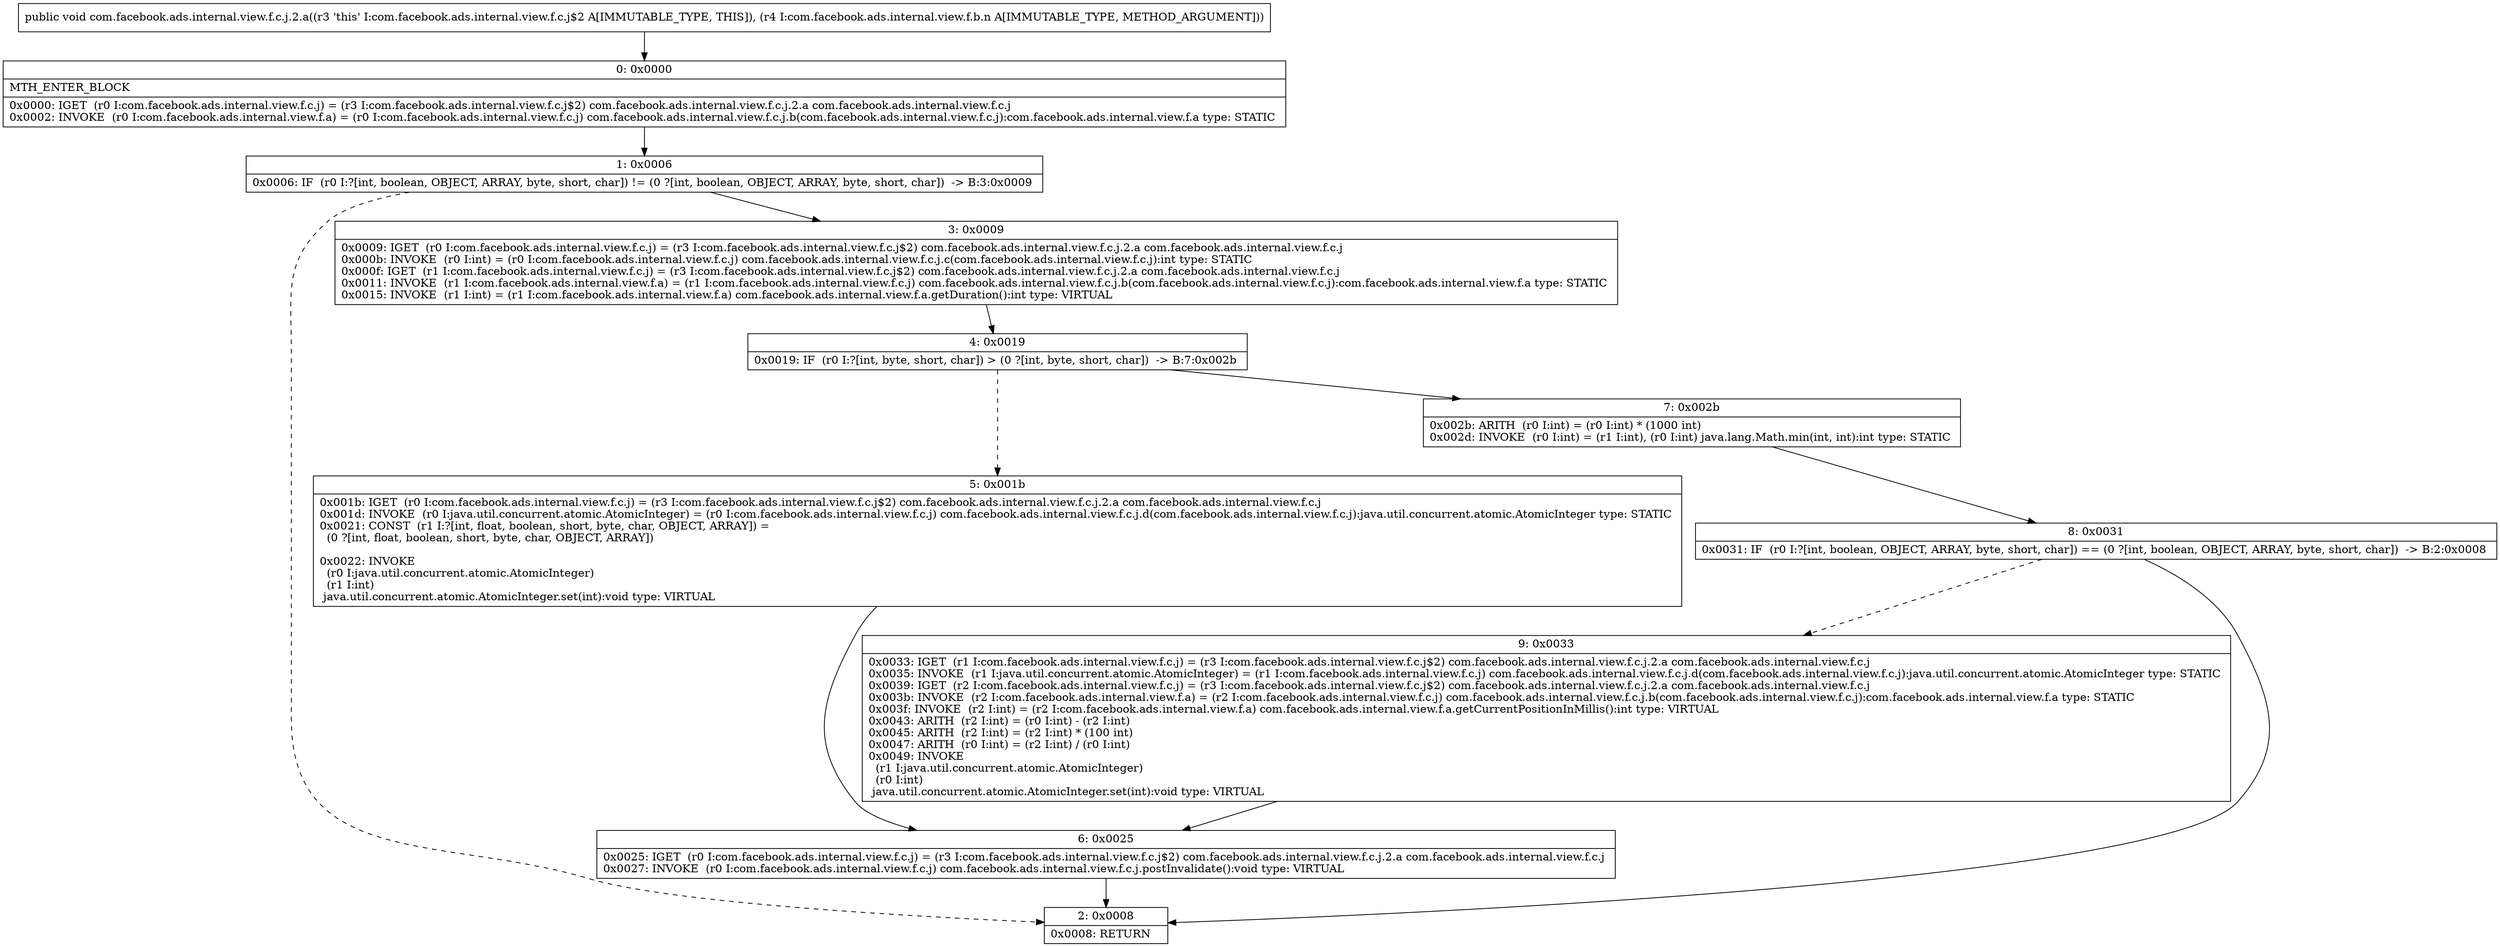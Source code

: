 digraph "CFG forcom.facebook.ads.internal.view.f.c.j.2.a(Lcom\/facebook\/ads\/internal\/view\/f\/b\/n;)V" {
Node_0 [shape=record,label="{0\:\ 0x0000|MTH_ENTER_BLOCK\l|0x0000: IGET  (r0 I:com.facebook.ads.internal.view.f.c.j) = (r3 I:com.facebook.ads.internal.view.f.c.j$2) com.facebook.ads.internal.view.f.c.j.2.a com.facebook.ads.internal.view.f.c.j \l0x0002: INVOKE  (r0 I:com.facebook.ads.internal.view.f.a) = (r0 I:com.facebook.ads.internal.view.f.c.j) com.facebook.ads.internal.view.f.c.j.b(com.facebook.ads.internal.view.f.c.j):com.facebook.ads.internal.view.f.a type: STATIC \l}"];
Node_1 [shape=record,label="{1\:\ 0x0006|0x0006: IF  (r0 I:?[int, boolean, OBJECT, ARRAY, byte, short, char]) != (0 ?[int, boolean, OBJECT, ARRAY, byte, short, char])  \-\> B:3:0x0009 \l}"];
Node_2 [shape=record,label="{2\:\ 0x0008|0x0008: RETURN   \l}"];
Node_3 [shape=record,label="{3\:\ 0x0009|0x0009: IGET  (r0 I:com.facebook.ads.internal.view.f.c.j) = (r3 I:com.facebook.ads.internal.view.f.c.j$2) com.facebook.ads.internal.view.f.c.j.2.a com.facebook.ads.internal.view.f.c.j \l0x000b: INVOKE  (r0 I:int) = (r0 I:com.facebook.ads.internal.view.f.c.j) com.facebook.ads.internal.view.f.c.j.c(com.facebook.ads.internal.view.f.c.j):int type: STATIC \l0x000f: IGET  (r1 I:com.facebook.ads.internal.view.f.c.j) = (r3 I:com.facebook.ads.internal.view.f.c.j$2) com.facebook.ads.internal.view.f.c.j.2.a com.facebook.ads.internal.view.f.c.j \l0x0011: INVOKE  (r1 I:com.facebook.ads.internal.view.f.a) = (r1 I:com.facebook.ads.internal.view.f.c.j) com.facebook.ads.internal.view.f.c.j.b(com.facebook.ads.internal.view.f.c.j):com.facebook.ads.internal.view.f.a type: STATIC \l0x0015: INVOKE  (r1 I:int) = (r1 I:com.facebook.ads.internal.view.f.a) com.facebook.ads.internal.view.f.a.getDuration():int type: VIRTUAL \l}"];
Node_4 [shape=record,label="{4\:\ 0x0019|0x0019: IF  (r0 I:?[int, byte, short, char]) \> (0 ?[int, byte, short, char])  \-\> B:7:0x002b \l}"];
Node_5 [shape=record,label="{5\:\ 0x001b|0x001b: IGET  (r0 I:com.facebook.ads.internal.view.f.c.j) = (r3 I:com.facebook.ads.internal.view.f.c.j$2) com.facebook.ads.internal.view.f.c.j.2.a com.facebook.ads.internal.view.f.c.j \l0x001d: INVOKE  (r0 I:java.util.concurrent.atomic.AtomicInteger) = (r0 I:com.facebook.ads.internal.view.f.c.j) com.facebook.ads.internal.view.f.c.j.d(com.facebook.ads.internal.view.f.c.j):java.util.concurrent.atomic.AtomicInteger type: STATIC \l0x0021: CONST  (r1 I:?[int, float, boolean, short, byte, char, OBJECT, ARRAY]) = \l  (0 ?[int, float, boolean, short, byte, char, OBJECT, ARRAY])\l \l0x0022: INVOKE  \l  (r0 I:java.util.concurrent.atomic.AtomicInteger)\l  (r1 I:int)\l java.util.concurrent.atomic.AtomicInteger.set(int):void type: VIRTUAL \l}"];
Node_6 [shape=record,label="{6\:\ 0x0025|0x0025: IGET  (r0 I:com.facebook.ads.internal.view.f.c.j) = (r3 I:com.facebook.ads.internal.view.f.c.j$2) com.facebook.ads.internal.view.f.c.j.2.a com.facebook.ads.internal.view.f.c.j \l0x0027: INVOKE  (r0 I:com.facebook.ads.internal.view.f.c.j) com.facebook.ads.internal.view.f.c.j.postInvalidate():void type: VIRTUAL \l}"];
Node_7 [shape=record,label="{7\:\ 0x002b|0x002b: ARITH  (r0 I:int) = (r0 I:int) * (1000 int) \l0x002d: INVOKE  (r0 I:int) = (r1 I:int), (r0 I:int) java.lang.Math.min(int, int):int type: STATIC \l}"];
Node_8 [shape=record,label="{8\:\ 0x0031|0x0031: IF  (r0 I:?[int, boolean, OBJECT, ARRAY, byte, short, char]) == (0 ?[int, boolean, OBJECT, ARRAY, byte, short, char])  \-\> B:2:0x0008 \l}"];
Node_9 [shape=record,label="{9\:\ 0x0033|0x0033: IGET  (r1 I:com.facebook.ads.internal.view.f.c.j) = (r3 I:com.facebook.ads.internal.view.f.c.j$2) com.facebook.ads.internal.view.f.c.j.2.a com.facebook.ads.internal.view.f.c.j \l0x0035: INVOKE  (r1 I:java.util.concurrent.atomic.AtomicInteger) = (r1 I:com.facebook.ads.internal.view.f.c.j) com.facebook.ads.internal.view.f.c.j.d(com.facebook.ads.internal.view.f.c.j):java.util.concurrent.atomic.AtomicInteger type: STATIC \l0x0039: IGET  (r2 I:com.facebook.ads.internal.view.f.c.j) = (r3 I:com.facebook.ads.internal.view.f.c.j$2) com.facebook.ads.internal.view.f.c.j.2.a com.facebook.ads.internal.view.f.c.j \l0x003b: INVOKE  (r2 I:com.facebook.ads.internal.view.f.a) = (r2 I:com.facebook.ads.internal.view.f.c.j) com.facebook.ads.internal.view.f.c.j.b(com.facebook.ads.internal.view.f.c.j):com.facebook.ads.internal.view.f.a type: STATIC \l0x003f: INVOKE  (r2 I:int) = (r2 I:com.facebook.ads.internal.view.f.a) com.facebook.ads.internal.view.f.a.getCurrentPositionInMillis():int type: VIRTUAL \l0x0043: ARITH  (r2 I:int) = (r0 I:int) \- (r2 I:int) \l0x0045: ARITH  (r2 I:int) = (r2 I:int) * (100 int) \l0x0047: ARITH  (r0 I:int) = (r2 I:int) \/ (r0 I:int) \l0x0049: INVOKE  \l  (r1 I:java.util.concurrent.atomic.AtomicInteger)\l  (r0 I:int)\l java.util.concurrent.atomic.AtomicInteger.set(int):void type: VIRTUAL \l}"];
MethodNode[shape=record,label="{public void com.facebook.ads.internal.view.f.c.j.2.a((r3 'this' I:com.facebook.ads.internal.view.f.c.j$2 A[IMMUTABLE_TYPE, THIS]), (r4 I:com.facebook.ads.internal.view.f.b.n A[IMMUTABLE_TYPE, METHOD_ARGUMENT])) }"];
MethodNode -> Node_0;
Node_0 -> Node_1;
Node_1 -> Node_2[style=dashed];
Node_1 -> Node_3;
Node_3 -> Node_4;
Node_4 -> Node_5[style=dashed];
Node_4 -> Node_7;
Node_5 -> Node_6;
Node_6 -> Node_2;
Node_7 -> Node_8;
Node_8 -> Node_2;
Node_8 -> Node_9[style=dashed];
Node_9 -> Node_6;
}

